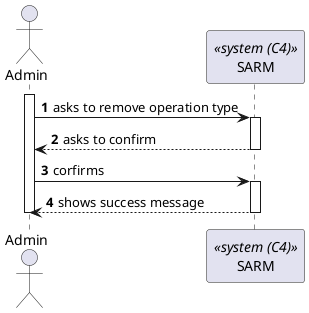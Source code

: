 @startuml process-view
autonumber

actor "Admin" as Admin
participant SARM as "SARM" <<system (C4)>>

activate Admin
    Admin -> SARM : asks to remove operation type
    activate SARM
        SARM --> Admin : asks to confirm
    deactivate SARM
    Admin -> SARM : corfirms
    activate SARM 
        SARM --> Admin: shows success message
    deactivate SARM
deactivate Admin

@enduml